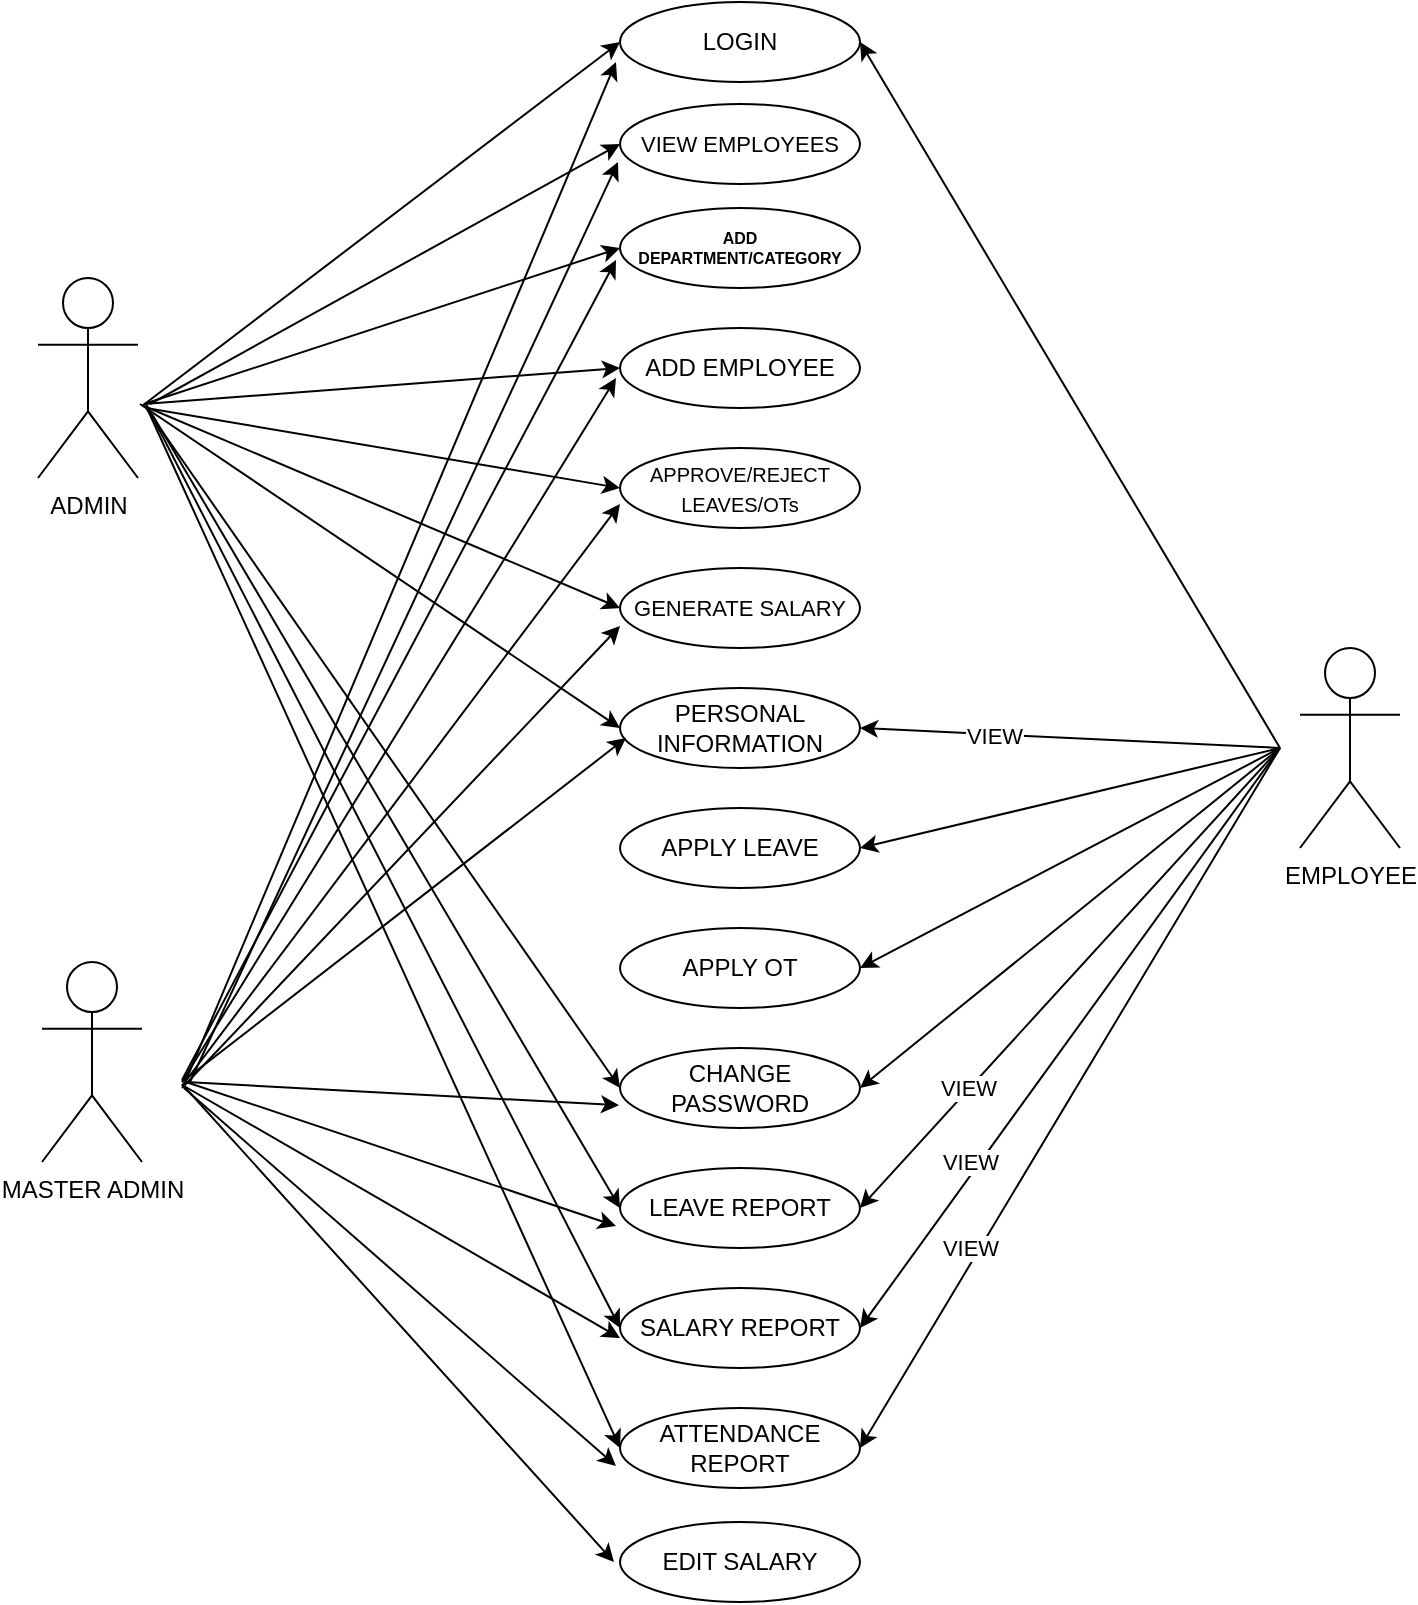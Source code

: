 <mxfile version="22.1.17" type="device">
  <diagram name="Page-1" id="Uf5e6WZw284-zEP1nxGx">
    <mxGraphModel dx="1687" dy="929" grid="0" gridSize="10" guides="1" tooltips="1" connect="1" arrows="1" fold="1" page="0" pageScale="1" pageWidth="850" pageHeight="1100" math="0" shadow="0">
      <root>
        <mxCell id="0" />
        <mxCell id="1" parent="0" />
        <mxCell id="_LKRzSh79L69gyfplXRE-1" value="LOGIN" style="ellipse;whiteSpace=wrap;html=1;" parent="1" vertex="1">
          <mxGeometry x="370" y="97" width="120" height="40" as="geometry" />
        </mxCell>
        <mxCell id="_LKRzSh79L69gyfplXRE-2" value="ADD DEPARTMENT/CATEGORY" style="ellipse;whiteSpace=wrap;html=1;fontSize=8;fontStyle=1" parent="1" vertex="1">
          <mxGeometry x="370" y="200" width="120" height="40" as="geometry" />
        </mxCell>
        <mxCell id="_LKRzSh79L69gyfplXRE-3" value="ADD EMPLOYEE" style="ellipse;whiteSpace=wrap;html=1;" parent="1" vertex="1">
          <mxGeometry x="370" y="260" width="120" height="40" as="geometry" />
        </mxCell>
        <mxCell id="_LKRzSh79L69gyfplXRE-4" value="&lt;font style=&quot;font-size: 10px;&quot;&gt;APPROVE/REJECT&lt;br&gt;LEAVES/OTs&lt;/font&gt;" style="ellipse;whiteSpace=wrap;html=1;" parent="1" vertex="1">
          <mxGeometry x="370" y="320" width="120" height="40" as="geometry" />
        </mxCell>
        <mxCell id="_LKRzSh79L69gyfplXRE-5" value="&lt;font style=&quot;font-size: 11px;&quot;&gt;GENERATE SALARY&lt;/font&gt;" style="ellipse;whiteSpace=wrap;html=1;" parent="1" vertex="1">
          <mxGeometry x="370" y="380" width="120" height="40" as="geometry" />
        </mxCell>
        <mxCell id="_LKRzSh79L69gyfplXRE-6" value="PERSONAL INFORMATION" style="ellipse;whiteSpace=wrap;html=1;" parent="1" vertex="1">
          <mxGeometry x="370" y="440" width="120" height="40" as="geometry" />
        </mxCell>
        <mxCell id="_LKRzSh79L69gyfplXRE-7" value="APPLY LEAVE" style="ellipse;whiteSpace=wrap;html=1;" parent="1" vertex="1">
          <mxGeometry x="370" y="500" width="120" height="40" as="geometry" />
        </mxCell>
        <mxCell id="_LKRzSh79L69gyfplXRE-8" value="APPLY OT" style="ellipse;whiteSpace=wrap;html=1;" parent="1" vertex="1">
          <mxGeometry x="370" y="560" width="120" height="40" as="geometry" />
        </mxCell>
        <mxCell id="_LKRzSh79L69gyfplXRE-9" value="CHANGE PASSWORD" style="ellipse;whiteSpace=wrap;html=1;" parent="1" vertex="1">
          <mxGeometry x="370" y="620" width="120" height="40" as="geometry" />
        </mxCell>
        <mxCell id="_LKRzSh79L69gyfplXRE-10" value="LEAVE REPORT" style="ellipse;whiteSpace=wrap;html=1;" parent="1" vertex="1">
          <mxGeometry x="370" y="680" width="120" height="40" as="geometry" />
        </mxCell>
        <mxCell id="_LKRzSh79L69gyfplXRE-11" value="SALARY REPORT" style="ellipse;whiteSpace=wrap;html=1;" parent="1" vertex="1">
          <mxGeometry x="370" y="740" width="120" height="40" as="geometry" />
        </mxCell>
        <mxCell id="_LKRzSh79L69gyfplXRE-12" value="ATTENDANCE REPORT" style="ellipse;whiteSpace=wrap;html=1;" parent="1" vertex="1">
          <mxGeometry x="370" y="800" width="120" height="40" as="geometry" />
        </mxCell>
        <mxCell id="_LKRzSh79L69gyfplXRE-13" value="ADMIN&lt;br&gt;" style="shape=umlActor;verticalLabelPosition=bottom;verticalAlign=top;html=1;outlineConnect=0;" parent="1" vertex="1">
          <mxGeometry x="79" y="235" width="50" height="100" as="geometry" />
        </mxCell>
        <mxCell id="_LKRzSh79L69gyfplXRE-14" value="EMPLOYEE&lt;br&gt;" style="shape=umlActor;verticalLabelPosition=bottom;verticalAlign=top;html=1;outlineConnect=0;" parent="1" vertex="1">
          <mxGeometry x="710" y="420" width="50" height="100" as="geometry" />
        </mxCell>
        <mxCell id="_LKRzSh79L69gyfplXRE-17" value="" style="endArrow=classic;html=1;rounded=0;entryX=0;entryY=0.5;entryDx=0;entryDy=0;" parent="1" target="_LKRzSh79L69gyfplXRE-1" edge="1">
          <mxGeometry width="50" height="50" relative="1" as="geometry">
            <mxPoint x="131" y="299" as="sourcePoint" />
            <mxPoint x="200" y="420" as="targetPoint" />
          </mxGeometry>
        </mxCell>
        <mxCell id="_LKRzSh79L69gyfplXRE-18" value="" style="endArrow=classic;html=1;rounded=0;entryX=0;entryY=0.5;entryDx=0;entryDy=0;" parent="1" target="_LKRzSh79L69gyfplXRE-2" edge="1">
          <mxGeometry width="50" height="50" relative="1" as="geometry">
            <mxPoint x="132" y="298" as="sourcePoint" />
            <mxPoint x="200" y="420" as="targetPoint" />
          </mxGeometry>
        </mxCell>
        <mxCell id="_LKRzSh79L69gyfplXRE-19" value="" style="endArrow=classic;html=1;rounded=0;entryX=0;entryY=0.5;entryDx=0;entryDy=0;" parent="1" target="_LKRzSh79L69gyfplXRE-3" edge="1">
          <mxGeometry width="50" height="50" relative="1" as="geometry">
            <mxPoint x="132" y="298" as="sourcePoint" />
            <mxPoint x="200" y="420" as="targetPoint" />
          </mxGeometry>
        </mxCell>
        <mxCell id="_LKRzSh79L69gyfplXRE-20" value="" style="endArrow=classic;html=1;rounded=0;entryX=0;entryY=0.5;entryDx=0;entryDy=0;" parent="1" target="_LKRzSh79L69gyfplXRE-4" edge="1">
          <mxGeometry width="50" height="50" relative="1" as="geometry">
            <mxPoint x="133" y="300" as="sourcePoint" />
            <mxPoint x="200" y="420" as="targetPoint" />
          </mxGeometry>
        </mxCell>
        <mxCell id="_LKRzSh79L69gyfplXRE-21" value="" style="endArrow=classic;html=1;rounded=0;entryX=0;entryY=0.5;entryDx=0;entryDy=0;" parent="1" target="_LKRzSh79L69gyfplXRE-5" edge="1">
          <mxGeometry width="50" height="50" relative="1" as="geometry">
            <mxPoint x="132" y="299" as="sourcePoint" />
            <mxPoint x="200" y="420" as="targetPoint" />
          </mxGeometry>
        </mxCell>
        <mxCell id="_LKRzSh79L69gyfplXRE-22" value="" style="endArrow=classic;html=1;rounded=0;entryX=0;entryY=0.5;entryDx=0;entryDy=0;" parent="1" target="_LKRzSh79L69gyfplXRE-6" edge="1">
          <mxGeometry width="50" height="50" relative="1" as="geometry">
            <mxPoint x="130" y="298" as="sourcePoint" />
            <mxPoint x="200" y="420" as="targetPoint" />
          </mxGeometry>
        </mxCell>
        <mxCell id="_LKRzSh79L69gyfplXRE-23" value="" style="endArrow=classic;html=1;rounded=0;entryX=0;entryY=0.5;entryDx=0;entryDy=0;" parent="1" target="_LKRzSh79L69gyfplXRE-9" edge="1">
          <mxGeometry width="50" height="50" relative="1" as="geometry">
            <mxPoint x="133" y="300" as="sourcePoint" />
            <mxPoint x="450" y="470" as="targetPoint" />
          </mxGeometry>
        </mxCell>
        <mxCell id="_LKRzSh79L69gyfplXRE-24" value="" style="endArrow=classic;html=1;rounded=0;entryX=0;entryY=0.5;entryDx=0;entryDy=0;" parent="1" target="_LKRzSh79L69gyfplXRE-10" edge="1">
          <mxGeometry width="50" height="50" relative="1" as="geometry">
            <mxPoint x="136" y="303" as="sourcePoint" />
            <mxPoint x="450" y="470" as="targetPoint" />
          </mxGeometry>
        </mxCell>
        <mxCell id="_LKRzSh79L69gyfplXRE-25" value="" style="endArrow=classic;html=1;rounded=0;entryX=0;entryY=0.5;entryDx=0;entryDy=0;" parent="1" target="_LKRzSh79L69gyfplXRE-11" edge="1">
          <mxGeometry width="50" height="50" relative="1" as="geometry">
            <mxPoint x="133" y="298" as="sourcePoint" />
            <mxPoint x="450" y="470" as="targetPoint" />
          </mxGeometry>
        </mxCell>
        <mxCell id="_LKRzSh79L69gyfplXRE-26" value="" style="endArrow=classic;html=1;rounded=0;entryX=0;entryY=0.5;entryDx=0;entryDy=0;" parent="1" target="_LKRzSh79L69gyfplXRE-12" edge="1">
          <mxGeometry width="50" height="50" relative="1" as="geometry">
            <mxPoint x="133" y="299" as="sourcePoint" />
            <mxPoint x="450" y="470" as="targetPoint" />
          </mxGeometry>
        </mxCell>
        <mxCell id="_LKRzSh79L69gyfplXRE-27" value="" style="endArrow=classic;html=1;rounded=0;entryX=1;entryY=0.5;entryDx=0;entryDy=0;" parent="1" target="_LKRzSh79L69gyfplXRE-1" edge="1">
          <mxGeometry width="50" height="50" relative="1" as="geometry">
            <mxPoint x="700" y="470" as="sourcePoint" />
            <mxPoint x="450" y="470" as="targetPoint" />
          </mxGeometry>
        </mxCell>
        <mxCell id="_LKRzSh79L69gyfplXRE-28" value="" style="endArrow=classic;html=1;rounded=0;entryX=1;entryY=0.5;entryDx=0;entryDy=0;" parent="1" target="_LKRzSh79L69gyfplXRE-6" edge="1">
          <mxGeometry width="50" height="50" relative="1" as="geometry">
            <mxPoint x="700" y="470" as="sourcePoint" />
            <mxPoint x="500" y="460" as="targetPoint" />
          </mxGeometry>
        </mxCell>
        <mxCell id="_LKRzSh79L69gyfplXRE-29" value="" style="endArrow=classic;html=1;rounded=0;entryX=1;entryY=0.5;entryDx=0;entryDy=0;" parent="1" target="_LKRzSh79L69gyfplXRE-7" edge="1">
          <mxGeometry width="50" height="50" relative="1" as="geometry">
            <mxPoint x="700" y="470" as="sourcePoint" />
            <mxPoint x="450" y="470" as="targetPoint" />
          </mxGeometry>
        </mxCell>
        <mxCell id="_LKRzSh79L69gyfplXRE-30" value="" style="endArrow=classic;html=1;rounded=0;entryX=1;entryY=0.5;entryDx=0;entryDy=0;" parent="1" target="_LKRzSh79L69gyfplXRE-8" edge="1">
          <mxGeometry width="50" height="50" relative="1" as="geometry">
            <mxPoint x="700" y="470" as="sourcePoint" />
            <mxPoint x="450" y="470" as="targetPoint" />
          </mxGeometry>
        </mxCell>
        <mxCell id="_LKRzSh79L69gyfplXRE-31" value="" style="endArrow=classic;html=1;rounded=0;entryX=1;entryY=0.5;entryDx=0;entryDy=0;" parent="1" target="_LKRzSh79L69gyfplXRE-9" edge="1">
          <mxGeometry width="50" height="50" relative="1" as="geometry">
            <mxPoint x="700" y="470" as="sourcePoint" />
            <mxPoint x="450" y="470" as="targetPoint" />
          </mxGeometry>
        </mxCell>
        <mxCell id="_LKRzSh79L69gyfplXRE-32" value="" style="endArrow=classic;html=1;rounded=0;entryX=1;entryY=0.5;entryDx=0;entryDy=0;" parent="1" target="_LKRzSh79L69gyfplXRE-10" edge="1">
          <mxGeometry width="50" height="50" relative="1" as="geometry">
            <mxPoint x="700" y="470" as="sourcePoint" />
            <mxPoint x="450" y="470" as="targetPoint" />
          </mxGeometry>
        </mxCell>
        <mxCell id="NToz2-pJRQINd5D0Tvl4-22" value="VIEW" style="edgeLabel;html=1;align=center;verticalAlign=middle;resizable=0;points=[];" vertex="1" connectable="0" parent="_LKRzSh79L69gyfplXRE-32">
          <mxGeometry x="0.657" y="2" relative="1" as="geometry">
            <mxPoint x="16" y="-22" as="offset" />
          </mxGeometry>
        </mxCell>
        <mxCell id="_LKRzSh79L69gyfplXRE-33" value="" style="endArrow=classic;html=1;rounded=0;entryX=1;entryY=0.5;entryDx=0;entryDy=0;" parent="1" target="_LKRzSh79L69gyfplXRE-11" edge="1">
          <mxGeometry width="50" height="50" relative="1" as="geometry">
            <mxPoint x="700" y="470" as="sourcePoint" />
            <mxPoint x="450" y="470" as="targetPoint" />
          </mxGeometry>
        </mxCell>
        <mxCell id="_LKRzSh79L69gyfplXRE-34" value="" style="endArrow=classic;html=1;rounded=0;entryX=1;entryY=0.5;entryDx=0;entryDy=0;" parent="1" target="_LKRzSh79L69gyfplXRE-12" edge="1">
          <mxGeometry width="50" height="50" relative="1" as="geometry">
            <mxPoint x="700" y="470" as="sourcePoint" />
            <mxPoint x="450" y="470" as="targetPoint" />
          </mxGeometry>
        </mxCell>
        <mxCell id="NToz2-pJRQINd5D0Tvl4-1" value="MASTER ADMIN" style="shape=umlActor;verticalLabelPosition=bottom;verticalAlign=top;html=1;outlineConnect=0;" vertex="1" parent="1">
          <mxGeometry x="81" y="577" width="50" height="100" as="geometry" />
        </mxCell>
        <mxCell id="NToz2-pJRQINd5D0Tvl4-2" value="EDIT SALARY" style="ellipse;whiteSpace=wrap;html=1;" vertex="1" parent="1">
          <mxGeometry x="370" y="857" width="120" height="40" as="geometry" />
        </mxCell>
        <mxCell id="NToz2-pJRQINd5D0Tvl4-3" value="" style="endArrow=classic;html=1;rounded=0;" edge="1" parent="1">
          <mxGeometry width="50" height="50" relative="1" as="geometry">
            <mxPoint x="153" y="636" as="sourcePoint" />
            <mxPoint x="368" y="127" as="targetPoint" />
          </mxGeometry>
        </mxCell>
        <mxCell id="NToz2-pJRQINd5D0Tvl4-4" value="" style="endArrow=classic;html=1;rounded=0;" edge="1" parent="1">
          <mxGeometry width="50" height="50" relative="1" as="geometry">
            <mxPoint x="151" y="636" as="sourcePoint" />
            <mxPoint x="368" y="226" as="targetPoint" />
          </mxGeometry>
        </mxCell>
        <mxCell id="NToz2-pJRQINd5D0Tvl4-5" value="" style="endArrow=classic;html=1;rounded=0;" edge="1" parent="1">
          <mxGeometry width="50" height="50" relative="1" as="geometry">
            <mxPoint x="151" y="637" as="sourcePoint" />
            <mxPoint x="368" y="285" as="targetPoint" />
          </mxGeometry>
        </mxCell>
        <mxCell id="NToz2-pJRQINd5D0Tvl4-6" value="" style="endArrow=classic;html=1;rounded=0;" edge="1" parent="1">
          <mxGeometry width="50" height="50" relative="1" as="geometry">
            <mxPoint x="151" y="639" as="sourcePoint" />
            <mxPoint x="370" y="348" as="targetPoint" />
          </mxGeometry>
        </mxCell>
        <mxCell id="NToz2-pJRQINd5D0Tvl4-7" value="" style="endArrow=classic;html=1;rounded=0;" edge="1" parent="1">
          <mxGeometry width="50" height="50" relative="1" as="geometry">
            <mxPoint x="151" y="640" as="sourcePoint" />
            <mxPoint x="370" y="409" as="targetPoint" />
          </mxGeometry>
        </mxCell>
        <mxCell id="NToz2-pJRQINd5D0Tvl4-8" value="" style="endArrow=classic;html=1;rounded=0;" edge="1" parent="1">
          <mxGeometry width="50" height="50" relative="1" as="geometry">
            <mxPoint x="151" y="637" as="sourcePoint" />
            <mxPoint x="373" y="465" as="targetPoint" />
          </mxGeometry>
        </mxCell>
        <mxCell id="NToz2-pJRQINd5D0Tvl4-11" value="" style="endArrow=classic;html=1;rounded=0;" edge="1" parent="1">
          <mxGeometry width="50" height="50" relative="1" as="geometry">
            <mxPoint x="153" y="637" as="sourcePoint" />
            <mxPoint x="368" y="709" as="targetPoint" />
          </mxGeometry>
        </mxCell>
        <mxCell id="NToz2-pJRQINd5D0Tvl4-12" value="" style="endArrow=classic;html=1;rounded=0;entryX=-0.004;entryY=0.716;entryDx=0;entryDy=0;entryPerimeter=0;" edge="1" parent="1" target="_LKRzSh79L69gyfplXRE-9">
          <mxGeometry width="50" height="50" relative="1" as="geometry">
            <mxPoint x="153" y="637" as="sourcePoint" />
            <mxPoint x="368" y="653" as="targetPoint" />
          </mxGeometry>
        </mxCell>
        <mxCell id="NToz2-pJRQINd5D0Tvl4-14" value="" style="endArrow=classic;html=1;rounded=0;" edge="1" parent="1">
          <mxGeometry width="50" height="50" relative="1" as="geometry">
            <mxPoint x="152" y="639" as="sourcePoint" />
            <mxPoint x="370" y="765" as="targetPoint" />
          </mxGeometry>
        </mxCell>
        <mxCell id="NToz2-pJRQINd5D0Tvl4-15" value="" style="endArrow=classic;html=1;rounded=0;" edge="1" parent="1">
          <mxGeometry width="50" height="50" relative="1" as="geometry">
            <mxPoint x="152" y="640" as="sourcePoint" />
            <mxPoint x="368" y="829" as="targetPoint" />
          </mxGeometry>
        </mxCell>
        <mxCell id="NToz2-pJRQINd5D0Tvl4-17" value="" style="endArrow=classic;html=1;rounded=0;" edge="1" parent="1">
          <mxGeometry width="50" height="50" relative="1" as="geometry">
            <mxPoint x="151" y="638" as="sourcePoint" />
            <mxPoint x="367" y="877" as="targetPoint" />
          </mxGeometry>
        </mxCell>
        <mxCell id="NToz2-pJRQINd5D0Tvl4-18" value="&lt;font style=&quot;font-size: 11px;&quot;&gt;VIEW EMPLOYEES&lt;/font&gt;" style="ellipse;whiteSpace=wrap;html=1;" vertex="1" parent="1">
          <mxGeometry x="370" y="148" width="120" height="40" as="geometry" />
        </mxCell>
        <mxCell id="NToz2-pJRQINd5D0Tvl4-19" value="" style="endArrow=classic;html=1;rounded=0;" edge="1" parent="1">
          <mxGeometry width="50" height="50" relative="1" as="geometry">
            <mxPoint x="155" y="637" as="sourcePoint" />
            <mxPoint x="369" y="177" as="targetPoint" />
          </mxGeometry>
        </mxCell>
        <mxCell id="NToz2-pJRQINd5D0Tvl4-20" value="" style="endArrow=classic;html=1;rounded=0;entryX=0;entryY=0.5;entryDx=0;entryDy=0;" edge="1" parent="1" target="NToz2-pJRQINd5D0Tvl4-18">
          <mxGeometry width="50" height="50" relative="1" as="geometry">
            <mxPoint x="135" y="298" as="sourcePoint" />
            <mxPoint x="185" y="248" as="targetPoint" />
          </mxGeometry>
        </mxCell>
        <mxCell id="NToz2-pJRQINd5D0Tvl4-23" value="VIEW" style="edgeLabel;html=1;align=center;verticalAlign=middle;resizable=0;points=[];" vertex="1" connectable="0" parent="1">
          <mxGeometry x="545.002" y="676.997" as="geometry" />
        </mxCell>
        <mxCell id="NToz2-pJRQINd5D0Tvl4-24" value="VIEW" style="edgeLabel;html=1;align=center;verticalAlign=middle;resizable=0;points=[];" vertex="1" connectable="0" parent="1">
          <mxGeometry x="545.002" y="719.997" as="geometry" />
        </mxCell>
        <mxCell id="NToz2-pJRQINd5D0Tvl4-25" value="VIEW" style="edgeLabel;html=1;align=center;verticalAlign=middle;resizable=0;points=[];" vertex="1" connectable="0" parent="1">
          <mxGeometry x="557.002" y="463.997" as="geometry" />
        </mxCell>
      </root>
    </mxGraphModel>
  </diagram>
</mxfile>
